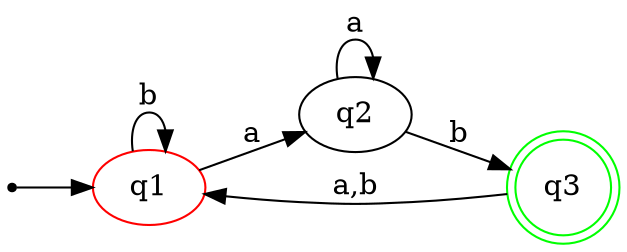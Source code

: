 strict digraph "" {
	graph [rankdir=LR];
	qi	[shape=point];
	q1	[color=red];
	qi -> q1;
	q1 -> q1	[label=b];
	q1 -> q2	[label=a];
	q3	[color="green:green",
		shape=doublecircle];
	q3 -> q1	[label="a,b"];
	q2 -> q3	[label=b];
	q2 -> q2	[label=a];
}
